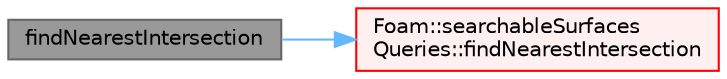 digraph "findNearestIntersection"
{
 // LATEX_PDF_SIZE
  bgcolor="transparent";
  edge [fontname=Helvetica,fontsize=10,labelfontname=Helvetica,labelfontsize=10];
  node [fontname=Helvetica,fontsize=10,shape=box,height=0.2,width=0.4];
  rankdir="LR";
  Node1 [id="Node000001",label="findNearestIntersection",height=0.2,width=0.4,color="gray40", fillcolor="grey60", style="filled", fontcolor="black",tooltip=" "];
  Node1 -> Node2 [id="edge1_Node000001_Node000002",color="steelblue1",style="solid",tooltip=" "];
  Node2 [id="Node000002",label="Foam::searchableSurfaces\lQueries::findNearestIntersection",height=0.2,width=0.4,color="red", fillcolor="#FFF0F0", style="filled",URL="$classFoam_1_1searchableSurfacesQueries.html#a4dc008ad9d2f7508185509bb78fb046d",tooltip=" "];
}
